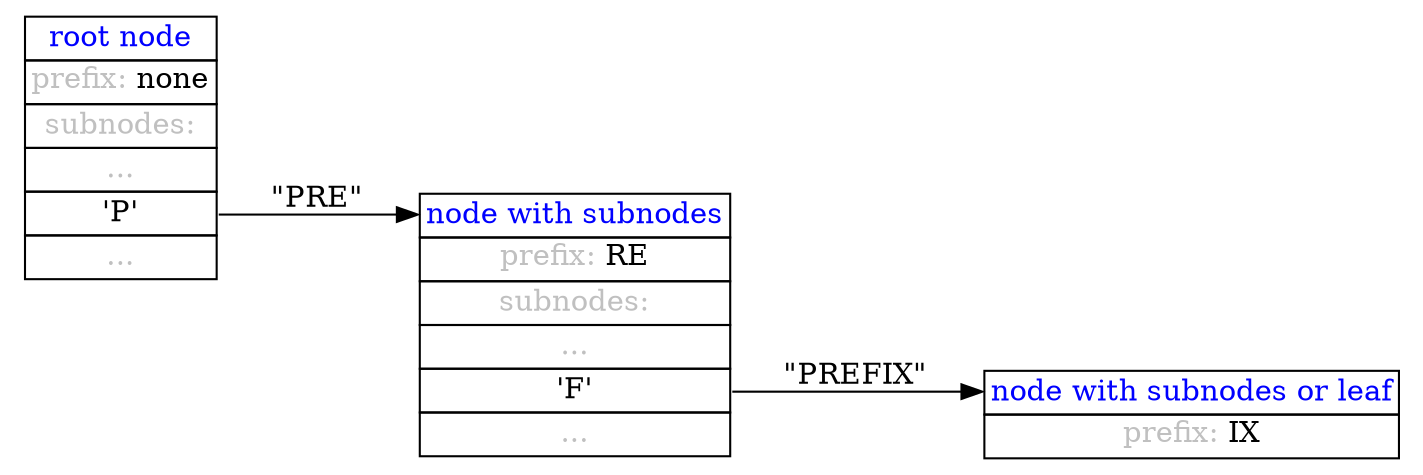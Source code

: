 digraph G
{
	rankdir = LR;
	node1 [
		shape = none
		label = <<table border="0" cellspacing="0">
			<tr><td port="port1" border="1"><font color="blue">root node</font></td></tr>
			<tr><td port="port2" border="1"><font color="gray">prefix:</font> none</td></tr>
			<tr><td port="port3" border="1"><font color="gray">subnodes:</font></td></tr>
			<tr><td port="port4" border="1"><font color="gray">...</font></td></tr>
			<tr><td port="port5" border="1">'P'</td></tr>
			<tr><td port="port6" border="1"><font color="gray">...</font></td></tr>
		</table>>
	]
	node2 [
		shape = none
		label = <<table border="0" cellspacing="0">
			<tr><td port="port1" border="1"><font color="blue">node with subnodes</font></td></tr>
			<tr><td port="port2" border="1"><font color="gray">prefix:</font> RE</td></tr>
			<tr><td port="port3" border="1"><font color="gray">subnodes:</font></td></tr>
			<tr><td port="port4" border="1"><font color="gray">...</font></td></tr>
			<tr><td port="port5" border="1">'F'</td></tr>
			<tr><td port="port6" border="1"><font color="gray">...</font></td></tr>
		</table>>
	]
	node3 [
		shape = none
		label = <<table border="0" cellspacing="0">
			<tr><td port="port1" border="1"><font color="blue">node with subnodes or leaf</font></td></tr>
			<tr><td port="port2" border="1"><font color="gray">prefix:</font> IX</td></tr>
		</table>>
	]

	node1:port5 -> node2:port1 [label="\"PRE\""]
	node2:port5 -> node3:port1 [label="\"PREFIX\""]
}

